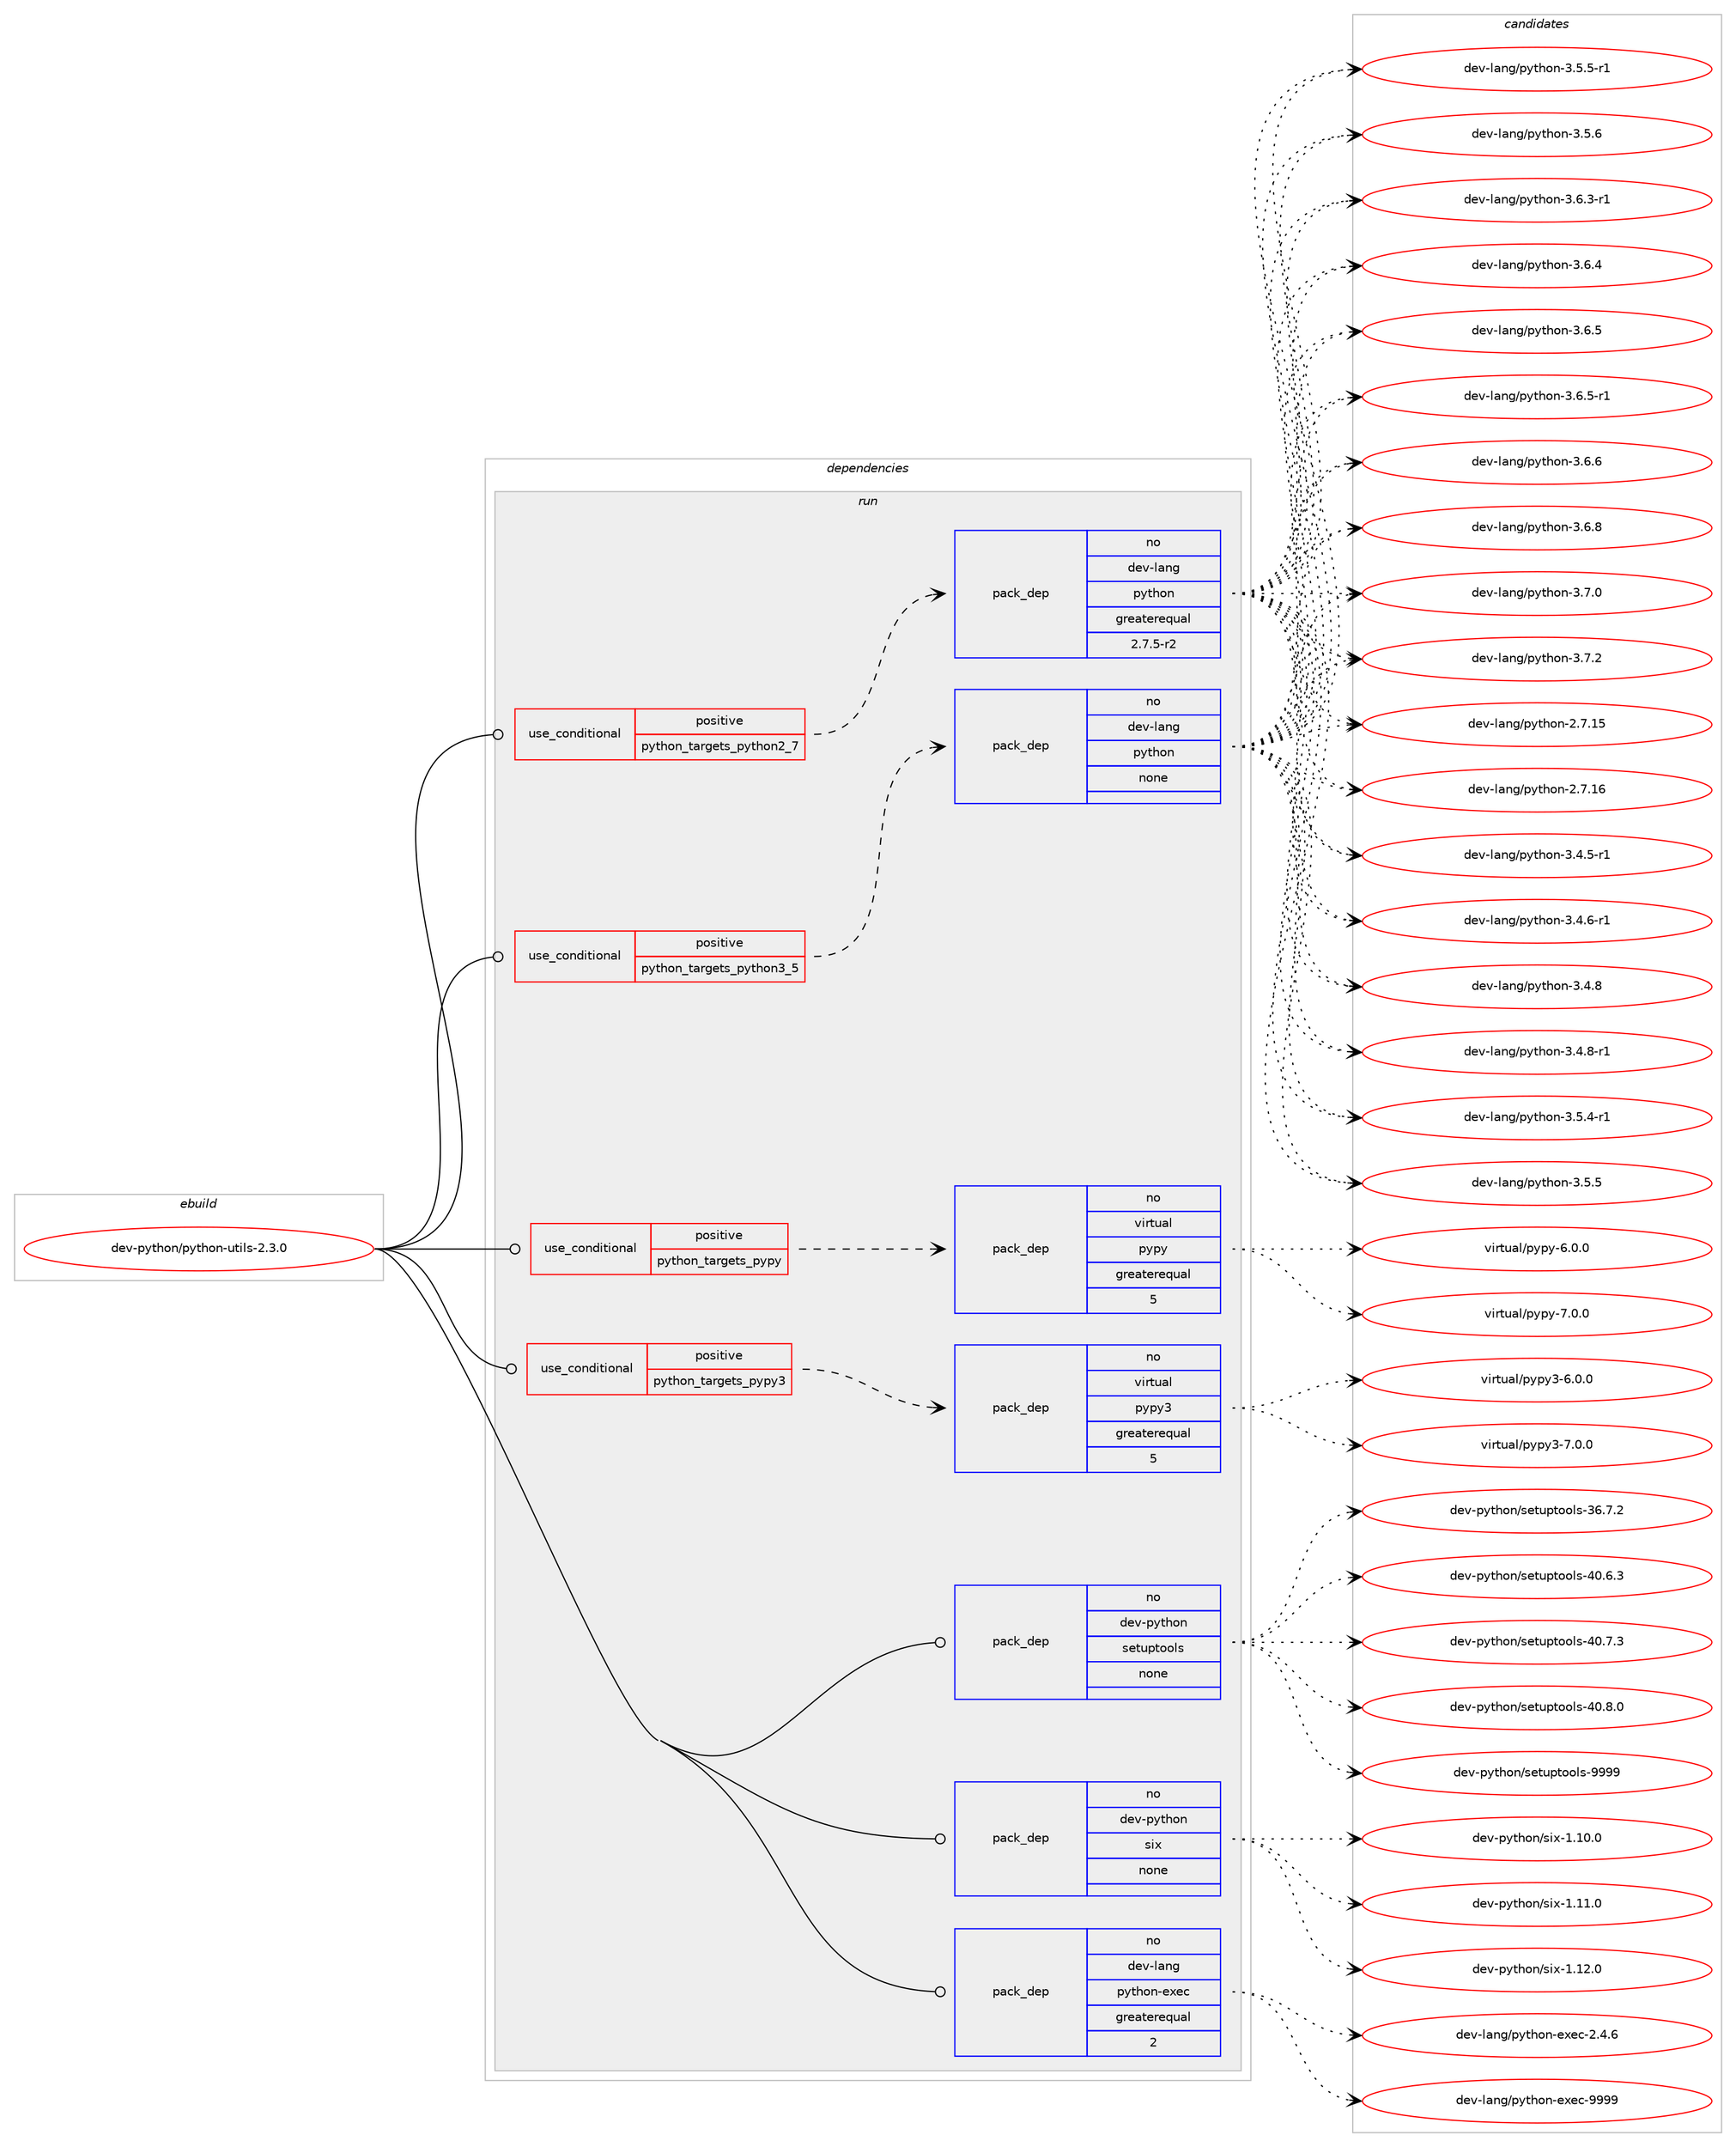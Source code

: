digraph prolog {

# *************
# Graph options
# *************

newrank=true;
concentrate=true;
compound=true;
graph [rankdir=LR,fontname=Helvetica,fontsize=10,ranksep=1.5];#, ranksep=2.5, nodesep=0.2];
edge  [arrowhead=vee];
node  [fontname=Helvetica,fontsize=10];

# **********
# The ebuild
# **********

subgraph cluster_leftcol {
color=gray;
rank=same;
label=<<i>ebuild</i>>;
id [label="dev-python/python-utils-2.3.0", color=red, width=4, href="../dev-python/python-utils-2.3.0.svg"];
}

# ****************
# The dependencies
# ****************

subgraph cluster_midcol {
color=gray;
label=<<i>dependencies</i>>;
subgraph cluster_compile {
fillcolor="#eeeeee";
style=filled;
label=<<i>compile</i>>;
}
subgraph cluster_compileandrun {
fillcolor="#eeeeee";
style=filled;
label=<<i>compile and run</i>>;
}
subgraph cluster_run {
fillcolor="#eeeeee";
style=filled;
label=<<i>run</i>>;
subgraph cond383127 {
dependency1437017 [label=<<TABLE BORDER="0" CELLBORDER="1" CELLSPACING="0" CELLPADDING="4"><TR><TD ROWSPAN="3" CELLPADDING="10">use_conditional</TD></TR><TR><TD>positive</TD></TR><TR><TD>python_targets_pypy</TD></TR></TABLE>>, shape=none, color=red];
subgraph pack1030535 {
dependency1437018 [label=<<TABLE BORDER="0" CELLBORDER="1" CELLSPACING="0" CELLPADDING="4" WIDTH="220"><TR><TD ROWSPAN="6" CELLPADDING="30">pack_dep</TD></TR><TR><TD WIDTH="110">no</TD></TR><TR><TD>virtual</TD></TR><TR><TD>pypy</TD></TR><TR><TD>greaterequal</TD></TR><TR><TD>5</TD></TR></TABLE>>, shape=none, color=blue];
}
dependency1437017:e -> dependency1437018:w [weight=20,style="dashed",arrowhead="vee"];
}
id:e -> dependency1437017:w [weight=20,style="solid",arrowhead="odot"];
subgraph cond383128 {
dependency1437019 [label=<<TABLE BORDER="0" CELLBORDER="1" CELLSPACING="0" CELLPADDING="4"><TR><TD ROWSPAN="3" CELLPADDING="10">use_conditional</TD></TR><TR><TD>positive</TD></TR><TR><TD>python_targets_pypy3</TD></TR></TABLE>>, shape=none, color=red];
subgraph pack1030536 {
dependency1437020 [label=<<TABLE BORDER="0" CELLBORDER="1" CELLSPACING="0" CELLPADDING="4" WIDTH="220"><TR><TD ROWSPAN="6" CELLPADDING="30">pack_dep</TD></TR><TR><TD WIDTH="110">no</TD></TR><TR><TD>virtual</TD></TR><TR><TD>pypy3</TD></TR><TR><TD>greaterequal</TD></TR><TR><TD>5</TD></TR></TABLE>>, shape=none, color=blue];
}
dependency1437019:e -> dependency1437020:w [weight=20,style="dashed",arrowhead="vee"];
}
id:e -> dependency1437019:w [weight=20,style="solid",arrowhead="odot"];
subgraph cond383129 {
dependency1437021 [label=<<TABLE BORDER="0" CELLBORDER="1" CELLSPACING="0" CELLPADDING="4"><TR><TD ROWSPAN="3" CELLPADDING="10">use_conditional</TD></TR><TR><TD>positive</TD></TR><TR><TD>python_targets_python2_7</TD></TR></TABLE>>, shape=none, color=red];
subgraph pack1030537 {
dependency1437022 [label=<<TABLE BORDER="0" CELLBORDER="1" CELLSPACING="0" CELLPADDING="4" WIDTH="220"><TR><TD ROWSPAN="6" CELLPADDING="30">pack_dep</TD></TR><TR><TD WIDTH="110">no</TD></TR><TR><TD>dev-lang</TD></TR><TR><TD>python</TD></TR><TR><TD>greaterequal</TD></TR><TR><TD>2.7.5-r2</TD></TR></TABLE>>, shape=none, color=blue];
}
dependency1437021:e -> dependency1437022:w [weight=20,style="dashed",arrowhead="vee"];
}
id:e -> dependency1437021:w [weight=20,style="solid",arrowhead="odot"];
subgraph cond383130 {
dependency1437023 [label=<<TABLE BORDER="0" CELLBORDER="1" CELLSPACING="0" CELLPADDING="4"><TR><TD ROWSPAN="3" CELLPADDING="10">use_conditional</TD></TR><TR><TD>positive</TD></TR><TR><TD>python_targets_python3_5</TD></TR></TABLE>>, shape=none, color=red];
subgraph pack1030538 {
dependency1437024 [label=<<TABLE BORDER="0" CELLBORDER="1" CELLSPACING="0" CELLPADDING="4" WIDTH="220"><TR><TD ROWSPAN="6" CELLPADDING="30">pack_dep</TD></TR><TR><TD WIDTH="110">no</TD></TR><TR><TD>dev-lang</TD></TR><TR><TD>python</TD></TR><TR><TD>none</TD></TR><TR><TD></TD></TR></TABLE>>, shape=none, color=blue];
}
dependency1437023:e -> dependency1437024:w [weight=20,style="dashed",arrowhead="vee"];
}
id:e -> dependency1437023:w [weight=20,style="solid",arrowhead="odot"];
subgraph pack1030539 {
dependency1437025 [label=<<TABLE BORDER="0" CELLBORDER="1" CELLSPACING="0" CELLPADDING="4" WIDTH="220"><TR><TD ROWSPAN="6" CELLPADDING="30">pack_dep</TD></TR><TR><TD WIDTH="110">no</TD></TR><TR><TD>dev-lang</TD></TR><TR><TD>python-exec</TD></TR><TR><TD>greaterequal</TD></TR><TR><TD>2</TD></TR></TABLE>>, shape=none, color=blue];
}
id:e -> dependency1437025:w [weight=20,style="solid",arrowhead="odot"];
subgraph pack1030540 {
dependency1437026 [label=<<TABLE BORDER="0" CELLBORDER="1" CELLSPACING="0" CELLPADDING="4" WIDTH="220"><TR><TD ROWSPAN="6" CELLPADDING="30">pack_dep</TD></TR><TR><TD WIDTH="110">no</TD></TR><TR><TD>dev-python</TD></TR><TR><TD>setuptools</TD></TR><TR><TD>none</TD></TR><TR><TD></TD></TR></TABLE>>, shape=none, color=blue];
}
id:e -> dependency1437026:w [weight=20,style="solid",arrowhead="odot"];
subgraph pack1030541 {
dependency1437027 [label=<<TABLE BORDER="0" CELLBORDER="1" CELLSPACING="0" CELLPADDING="4" WIDTH="220"><TR><TD ROWSPAN="6" CELLPADDING="30">pack_dep</TD></TR><TR><TD WIDTH="110">no</TD></TR><TR><TD>dev-python</TD></TR><TR><TD>six</TD></TR><TR><TD>none</TD></TR><TR><TD></TD></TR></TABLE>>, shape=none, color=blue];
}
id:e -> dependency1437027:w [weight=20,style="solid",arrowhead="odot"];
}
}

# **************
# The candidates
# **************

subgraph cluster_choices {
rank=same;
color=gray;
label=<<i>candidates</i>>;

subgraph choice1030535 {
color=black;
nodesep=1;
choice1181051141161179710847112121112121455446484648 [label="virtual/pypy-6.0.0", color=red, width=4,href="../virtual/pypy-6.0.0.svg"];
choice1181051141161179710847112121112121455546484648 [label="virtual/pypy-7.0.0", color=red, width=4,href="../virtual/pypy-7.0.0.svg"];
dependency1437018:e -> choice1181051141161179710847112121112121455446484648:w [style=dotted,weight="100"];
dependency1437018:e -> choice1181051141161179710847112121112121455546484648:w [style=dotted,weight="100"];
}
subgraph choice1030536 {
color=black;
nodesep=1;
choice118105114116117971084711212111212151455446484648 [label="virtual/pypy3-6.0.0", color=red, width=4,href="../virtual/pypy3-6.0.0.svg"];
choice118105114116117971084711212111212151455546484648 [label="virtual/pypy3-7.0.0", color=red, width=4,href="../virtual/pypy3-7.0.0.svg"];
dependency1437020:e -> choice118105114116117971084711212111212151455446484648:w [style=dotted,weight="100"];
dependency1437020:e -> choice118105114116117971084711212111212151455546484648:w [style=dotted,weight="100"];
}
subgraph choice1030537 {
color=black;
nodesep=1;
choice10010111845108971101034711212111610411111045504655464953 [label="dev-lang/python-2.7.15", color=red, width=4,href="../dev-lang/python-2.7.15.svg"];
choice10010111845108971101034711212111610411111045504655464954 [label="dev-lang/python-2.7.16", color=red, width=4,href="../dev-lang/python-2.7.16.svg"];
choice1001011184510897110103471121211161041111104551465246534511449 [label="dev-lang/python-3.4.5-r1", color=red, width=4,href="../dev-lang/python-3.4.5-r1.svg"];
choice1001011184510897110103471121211161041111104551465246544511449 [label="dev-lang/python-3.4.6-r1", color=red, width=4,href="../dev-lang/python-3.4.6-r1.svg"];
choice100101118451089711010347112121116104111110455146524656 [label="dev-lang/python-3.4.8", color=red, width=4,href="../dev-lang/python-3.4.8.svg"];
choice1001011184510897110103471121211161041111104551465246564511449 [label="dev-lang/python-3.4.8-r1", color=red, width=4,href="../dev-lang/python-3.4.8-r1.svg"];
choice1001011184510897110103471121211161041111104551465346524511449 [label="dev-lang/python-3.5.4-r1", color=red, width=4,href="../dev-lang/python-3.5.4-r1.svg"];
choice100101118451089711010347112121116104111110455146534653 [label="dev-lang/python-3.5.5", color=red, width=4,href="../dev-lang/python-3.5.5.svg"];
choice1001011184510897110103471121211161041111104551465346534511449 [label="dev-lang/python-3.5.5-r1", color=red, width=4,href="../dev-lang/python-3.5.5-r1.svg"];
choice100101118451089711010347112121116104111110455146534654 [label="dev-lang/python-3.5.6", color=red, width=4,href="../dev-lang/python-3.5.6.svg"];
choice1001011184510897110103471121211161041111104551465446514511449 [label="dev-lang/python-3.6.3-r1", color=red, width=4,href="../dev-lang/python-3.6.3-r1.svg"];
choice100101118451089711010347112121116104111110455146544652 [label="dev-lang/python-3.6.4", color=red, width=4,href="../dev-lang/python-3.6.4.svg"];
choice100101118451089711010347112121116104111110455146544653 [label="dev-lang/python-3.6.5", color=red, width=4,href="../dev-lang/python-3.6.5.svg"];
choice1001011184510897110103471121211161041111104551465446534511449 [label="dev-lang/python-3.6.5-r1", color=red, width=4,href="../dev-lang/python-3.6.5-r1.svg"];
choice100101118451089711010347112121116104111110455146544654 [label="dev-lang/python-3.6.6", color=red, width=4,href="../dev-lang/python-3.6.6.svg"];
choice100101118451089711010347112121116104111110455146544656 [label="dev-lang/python-3.6.8", color=red, width=4,href="../dev-lang/python-3.6.8.svg"];
choice100101118451089711010347112121116104111110455146554648 [label="dev-lang/python-3.7.0", color=red, width=4,href="../dev-lang/python-3.7.0.svg"];
choice100101118451089711010347112121116104111110455146554650 [label="dev-lang/python-3.7.2", color=red, width=4,href="../dev-lang/python-3.7.2.svg"];
dependency1437022:e -> choice10010111845108971101034711212111610411111045504655464953:w [style=dotted,weight="100"];
dependency1437022:e -> choice10010111845108971101034711212111610411111045504655464954:w [style=dotted,weight="100"];
dependency1437022:e -> choice1001011184510897110103471121211161041111104551465246534511449:w [style=dotted,weight="100"];
dependency1437022:e -> choice1001011184510897110103471121211161041111104551465246544511449:w [style=dotted,weight="100"];
dependency1437022:e -> choice100101118451089711010347112121116104111110455146524656:w [style=dotted,weight="100"];
dependency1437022:e -> choice1001011184510897110103471121211161041111104551465246564511449:w [style=dotted,weight="100"];
dependency1437022:e -> choice1001011184510897110103471121211161041111104551465346524511449:w [style=dotted,weight="100"];
dependency1437022:e -> choice100101118451089711010347112121116104111110455146534653:w [style=dotted,weight="100"];
dependency1437022:e -> choice1001011184510897110103471121211161041111104551465346534511449:w [style=dotted,weight="100"];
dependency1437022:e -> choice100101118451089711010347112121116104111110455146534654:w [style=dotted,weight="100"];
dependency1437022:e -> choice1001011184510897110103471121211161041111104551465446514511449:w [style=dotted,weight="100"];
dependency1437022:e -> choice100101118451089711010347112121116104111110455146544652:w [style=dotted,weight="100"];
dependency1437022:e -> choice100101118451089711010347112121116104111110455146544653:w [style=dotted,weight="100"];
dependency1437022:e -> choice1001011184510897110103471121211161041111104551465446534511449:w [style=dotted,weight="100"];
dependency1437022:e -> choice100101118451089711010347112121116104111110455146544654:w [style=dotted,weight="100"];
dependency1437022:e -> choice100101118451089711010347112121116104111110455146544656:w [style=dotted,weight="100"];
dependency1437022:e -> choice100101118451089711010347112121116104111110455146554648:w [style=dotted,weight="100"];
dependency1437022:e -> choice100101118451089711010347112121116104111110455146554650:w [style=dotted,weight="100"];
}
subgraph choice1030538 {
color=black;
nodesep=1;
choice10010111845108971101034711212111610411111045504655464953 [label="dev-lang/python-2.7.15", color=red, width=4,href="../dev-lang/python-2.7.15.svg"];
choice10010111845108971101034711212111610411111045504655464954 [label="dev-lang/python-2.7.16", color=red, width=4,href="../dev-lang/python-2.7.16.svg"];
choice1001011184510897110103471121211161041111104551465246534511449 [label="dev-lang/python-3.4.5-r1", color=red, width=4,href="../dev-lang/python-3.4.5-r1.svg"];
choice1001011184510897110103471121211161041111104551465246544511449 [label="dev-lang/python-3.4.6-r1", color=red, width=4,href="../dev-lang/python-3.4.6-r1.svg"];
choice100101118451089711010347112121116104111110455146524656 [label="dev-lang/python-3.4.8", color=red, width=4,href="../dev-lang/python-3.4.8.svg"];
choice1001011184510897110103471121211161041111104551465246564511449 [label="dev-lang/python-3.4.8-r1", color=red, width=4,href="../dev-lang/python-3.4.8-r1.svg"];
choice1001011184510897110103471121211161041111104551465346524511449 [label="dev-lang/python-3.5.4-r1", color=red, width=4,href="../dev-lang/python-3.5.4-r1.svg"];
choice100101118451089711010347112121116104111110455146534653 [label="dev-lang/python-3.5.5", color=red, width=4,href="../dev-lang/python-3.5.5.svg"];
choice1001011184510897110103471121211161041111104551465346534511449 [label="dev-lang/python-3.5.5-r1", color=red, width=4,href="../dev-lang/python-3.5.5-r1.svg"];
choice100101118451089711010347112121116104111110455146534654 [label="dev-lang/python-3.5.6", color=red, width=4,href="../dev-lang/python-3.5.6.svg"];
choice1001011184510897110103471121211161041111104551465446514511449 [label="dev-lang/python-3.6.3-r1", color=red, width=4,href="../dev-lang/python-3.6.3-r1.svg"];
choice100101118451089711010347112121116104111110455146544652 [label="dev-lang/python-3.6.4", color=red, width=4,href="../dev-lang/python-3.6.4.svg"];
choice100101118451089711010347112121116104111110455146544653 [label="dev-lang/python-3.6.5", color=red, width=4,href="../dev-lang/python-3.6.5.svg"];
choice1001011184510897110103471121211161041111104551465446534511449 [label="dev-lang/python-3.6.5-r1", color=red, width=4,href="../dev-lang/python-3.6.5-r1.svg"];
choice100101118451089711010347112121116104111110455146544654 [label="dev-lang/python-3.6.6", color=red, width=4,href="../dev-lang/python-3.6.6.svg"];
choice100101118451089711010347112121116104111110455146544656 [label="dev-lang/python-3.6.8", color=red, width=4,href="../dev-lang/python-3.6.8.svg"];
choice100101118451089711010347112121116104111110455146554648 [label="dev-lang/python-3.7.0", color=red, width=4,href="../dev-lang/python-3.7.0.svg"];
choice100101118451089711010347112121116104111110455146554650 [label="dev-lang/python-3.7.2", color=red, width=4,href="../dev-lang/python-3.7.2.svg"];
dependency1437024:e -> choice10010111845108971101034711212111610411111045504655464953:w [style=dotted,weight="100"];
dependency1437024:e -> choice10010111845108971101034711212111610411111045504655464954:w [style=dotted,weight="100"];
dependency1437024:e -> choice1001011184510897110103471121211161041111104551465246534511449:w [style=dotted,weight="100"];
dependency1437024:e -> choice1001011184510897110103471121211161041111104551465246544511449:w [style=dotted,weight="100"];
dependency1437024:e -> choice100101118451089711010347112121116104111110455146524656:w [style=dotted,weight="100"];
dependency1437024:e -> choice1001011184510897110103471121211161041111104551465246564511449:w [style=dotted,weight="100"];
dependency1437024:e -> choice1001011184510897110103471121211161041111104551465346524511449:w [style=dotted,weight="100"];
dependency1437024:e -> choice100101118451089711010347112121116104111110455146534653:w [style=dotted,weight="100"];
dependency1437024:e -> choice1001011184510897110103471121211161041111104551465346534511449:w [style=dotted,weight="100"];
dependency1437024:e -> choice100101118451089711010347112121116104111110455146534654:w [style=dotted,weight="100"];
dependency1437024:e -> choice1001011184510897110103471121211161041111104551465446514511449:w [style=dotted,weight="100"];
dependency1437024:e -> choice100101118451089711010347112121116104111110455146544652:w [style=dotted,weight="100"];
dependency1437024:e -> choice100101118451089711010347112121116104111110455146544653:w [style=dotted,weight="100"];
dependency1437024:e -> choice1001011184510897110103471121211161041111104551465446534511449:w [style=dotted,weight="100"];
dependency1437024:e -> choice100101118451089711010347112121116104111110455146544654:w [style=dotted,weight="100"];
dependency1437024:e -> choice100101118451089711010347112121116104111110455146544656:w [style=dotted,weight="100"];
dependency1437024:e -> choice100101118451089711010347112121116104111110455146554648:w [style=dotted,weight="100"];
dependency1437024:e -> choice100101118451089711010347112121116104111110455146554650:w [style=dotted,weight="100"];
}
subgraph choice1030539 {
color=black;
nodesep=1;
choice1001011184510897110103471121211161041111104510112010199455046524654 [label="dev-lang/python-exec-2.4.6", color=red, width=4,href="../dev-lang/python-exec-2.4.6.svg"];
choice10010111845108971101034711212111610411111045101120101994557575757 [label="dev-lang/python-exec-9999", color=red, width=4,href="../dev-lang/python-exec-9999.svg"];
dependency1437025:e -> choice1001011184510897110103471121211161041111104510112010199455046524654:w [style=dotted,weight="100"];
dependency1437025:e -> choice10010111845108971101034711212111610411111045101120101994557575757:w [style=dotted,weight="100"];
}
subgraph choice1030540 {
color=black;
nodesep=1;
choice100101118451121211161041111104711510111611711211611111110811545515446554650 [label="dev-python/setuptools-36.7.2", color=red, width=4,href="../dev-python/setuptools-36.7.2.svg"];
choice100101118451121211161041111104711510111611711211611111110811545524846544651 [label="dev-python/setuptools-40.6.3", color=red, width=4,href="../dev-python/setuptools-40.6.3.svg"];
choice100101118451121211161041111104711510111611711211611111110811545524846554651 [label="dev-python/setuptools-40.7.3", color=red, width=4,href="../dev-python/setuptools-40.7.3.svg"];
choice100101118451121211161041111104711510111611711211611111110811545524846564648 [label="dev-python/setuptools-40.8.0", color=red, width=4,href="../dev-python/setuptools-40.8.0.svg"];
choice10010111845112121116104111110471151011161171121161111111081154557575757 [label="dev-python/setuptools-9999", color=red, width=4,href="../dev-python/setuptools-9999.svg"];
dependency1437026:e -> choice100101118451121211161041111104711510111611711211611111110811545515446554650:w [style=dotted,weight="100"];
dependency1437026:e -> choice100101118451121211161041111104711510111611711211611111110811545524846544651:w [style=dotted,weight="100"];
dependency1437026:e -> choice100101118451121211161041111104711510111611711211611111110811545524846554651:w [style=dotted,weight="100"];
dependency1437026:e -> choice100101118451121211161041111104711510111611711211611111110811545524846564648:w [style=dotted,weight="100"];
dependency1437026:e -> choice10010111845112121116104111110471151011161171121161111111081154557575757:w [style=dotted,weight="100"];
}
subgraph choice1030541 {
color=black;
nodesep=1;
choice100101118451121211161041111104711510512045494649484648 [label="dev-python/six-1.10.0", color=red, width=4,href="../dev-python/six-1.10.0.svg"];
choice100101118451121211161041111104711510512045494649494648 [label="dev-python/six-1.11.0", color=red, width=4,href="../dev-python/six-1.11.0.svg"];
choice100101118451121211161041111104711510512045494649504648 [label="dev-python/six-1.12.0", color=red, width=4,href="../dev-python/six-1.12.0.svg"];
dependency1437027:e -> choice100101118451121211161041111104711510512045494649484648:w [style=dotted,weight="100"];
dependency1437027:e -> choice100101118451121211161041111104711510512045494649494648:w [style=dotted,weight="100"];
dependency1437027:e -> choice100101118451121211161041111104711510512045494649504648:w [style=dotted,weight="100"];
}
}

}
